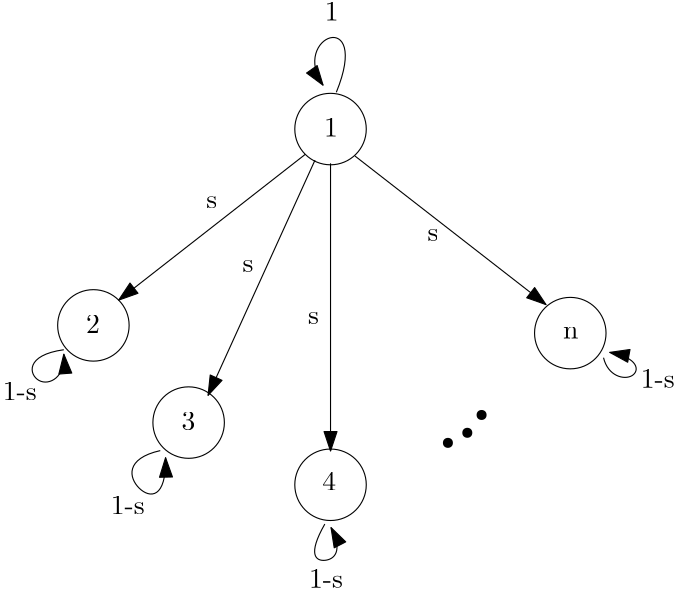 <?xml version="1.0"?>
<!DOCTYPE ipe SYSTEM "ipe.dtd">
<ipe version="70206" creator="Ipe 7.2.11">
<info created="D:20190403125002" modified="D:20200616181651"/>
<ipestyle name="basic">
<symbol name="arrow/arc(spx)">
<path stroke="sym-stroke" fill="sym-stroke" pen="sym-pen">
0 0 m
-1 0.333 l
-1 -0.333 l
h
</path>
</symbol>
<symbol name="arrow/farc(spx)">
<path stroke="sym-stroke" fill="white" pen="sym-pen">
0 0 m
-1 0.333 l
-1 -0.333 l
h
</path>
</symbol>
<symbol name="arrow/ptarc(spx)">
<path stroke="sym-stroke" fill="sym-stroke" pen="sym-pen">
0 0 m
-1 0.333 l
-0.8 0 l
-1 -0.333 l
h
</path>
</symbol>
<symbol name="arrow/fptarc(spx)">
<path stroke="sym-stroke" fill="white" pen="sym-pen">
0 0 m
-1 0.333 l
-0.8 0 l
-1 -0.333 l
h
</path>
</symbol>
<symbol name="mark/circle(sx)" transformations="translations">
<path fill="sym-stroke">
0.6 0 0 0.6 0 0 e
0.4 0 0 0.4 0 0 e
</path>
</symbol>
<symbol name="mark/disk(sx)" transformations="translations">
<path fill="sym-stroke">
0.6 0 0 0.6 0 0 e
</path>
</symbol>
<symbol name="mark/fdisk(sfx)" transformations="translations">
<group>
<path fill="sym-fill">
0.5 0 0 0.5 0 0 e
</path>
<path fill="sym-stroke" fillrule="eofill">
0.6 0 0 0.6 0 0 e
0.4 0 0 0.4 0 0 e
</path>
</group>
</symbol>
<symbol name="mark/box(sx)" transformations="translations">
<path fill="sym-stroke" fillrule="eofill">
-0.6 -0.6 m
0.6 -0.6 l
0.6 0.6 l
-0.6 0.6 l
h
-0.4 -0.4 m
0.4 -0.4 l
0.4 0.4 l
-0.4 0.4 l
h
</path>
</symbol>
<symbol name="mark/square(sx)" transformations="translations">
<path fill="sym-stroke">
-0.6 -0.6 m
0.6 -0.6 l
0.6 0.6 l
-0.6 0.6 l
h
</path>
</symbol>
<symbol name="mark/fsquare(sfx)" transformations="translations">
<group>
<path fill="sym-fill">
-0.5 -0.5 m
0.5 -0.5 l
0.5 0.5 l
-0.5 0.5 l
h
</path>
<path fill="sym-stroke" fillrule="eofill">
-0.6 -0.6 m
0.6 -0.6 l
0.6 0.6 l
-0.6 0.6 l
h
-0.4 -0.4 m
0.4 -0.4 l
0.4 0.4 l
-0.4 0.4 l
h
</path>
</group>
</symbol>
<symbol name="mark/cross(sx)" transformations="translations">
<group>
<path fill="sym-stroke">
-0.43 -0.57 m
0.57 0.43 l
0.43 0.57 l
-0.57 -0.43 l
h
</path>
<path fill="sym-stroke">
-0.43 0.57 m
0.57 -0.43 l
0.43 -0.57 l
-0.57 0.43 l
h
</path>
</group>
</symbol>
<symbol name="arrow/fnormal(spx)">
<path stroke="sym-stroke" fill="white" pen="sym-pen">
0 0 m
-1 0.333 l
-1 -0.333 l
h
</path>
</symbol>
<symbol name="arrow/pointed(spx)">
<path stroke="sym-stroke" fill="sym-stroke" pen="sym-pen">
0 0 m
-1 0.333 l
-0.8 0 l
-1 -0.333 l
h
</path>
</symbol>
<symbol name="arrow/fpointed(spx)">
<path stroke="sym-stroke" fill="white" pen="sym-pen">
0 0 m
-1 0.333 l
-0.8 0 l
-1 -0.333 l
h
</path>
</symbol>
<symbol name="arrow/linear(spx)">
<path stroke="sym-stroke" pen="sym-pen">
-1 0.333 m
0 0 l
-1 -0.333 l
</path>
</symbol>
<symbol name="arrow/fdouble(spx)">
<path stroke="sym-stroke" fill="white" pen="sym-pen">
0 0 m
-1 0.333 l
-1 -0.333 l
h
-1 0 m
-2 0.333 l
-2 -0.333 l
h
</path>
</symbol>
<symbol name="arrow/double(spx)">
<path stroke="sym-stroke" fill="sym-stroke" pen="sym-pen">
0 0 m
-1 0.333 l
-1 -0.333 l
h
-1 0 m
-2 0.333 l
-2 -0.333 l
h
</path>
</symbol>
<pen name="heavier" value="0.8"/>
<pen name="fat" value="1.2"/>
<pen name="ultrafat" value="2"/>
<symbolsize name="large" value="5"/>
<symbolsize name="small" value="2"/>
<symbolsize name="tiny" value="1.1"/>
<arrowsize name="large" value="10"/>
<arrowsize name="small" value="5"/>
<arrowsize name="tiny" value="3"/>
<color name="red" value="1 0 0"/>
<color name="green" value="0 1 0"/>
<color name="blue" value="0 0 1"/>
<color name="yellow" value="1 1 0"/>
<color name="orange" value="1 0.647 0"/>
<color name="gold" value="1 0.843 0"/>
<color name="purple" value="0.627 0.125 0.941"/>
<color name="gray" value="0.745"/>
<color name="brown" value="0.647 0.165 0.165"/>
<color name="navy" value="0 0 0.502"/>
<color name="pink" value="1 0.753 0.796"/>
<color name="seagreen" value="0.18 0.545 0.341"/>
<color name="turquoise" value="0.251 0.878 0.816"/>
<color name="violet" value="0.933 0.51 0.933"/>
<color name="darkblue" value="0 0 0.545"/>
<color name="darkcyan" value="0 0.545 0.545"/>
<color name="darkgray" value="0.663"/>
<color name="darkgreen" value="0 0.392 0"/>
<color name="darkmagenta" value="0.545 0 0.545"/>
<color name="darkorange" value="1 0.549 0"/>
<color name="darkred" value="0.545 0 0"/>
<color name="lightblue" value="0.678 0.847 0.902"/>
<color name="lightcyan" value="0.878 1 1"/>
<color name="lightgray" value="0.827"/>
<color name="lightgreen" value="0.565 0.933 0.565"/>
<color name="lightyellow" value="1 1 0.878"/>
<dashstyle name="dashed" value="[4] 0"/>
<dashstyle name="dotted" value="[1 3] 0"/>
<dashstyle name="dash dotted" value="[4 2 1 2] 0"/>
<dashstyle name="dash dot dotted" value="[4 2 1 2 1 2] 0"/>
<textsize name="large" value="\large"/>
<textsize name="Large" value="\Large"/>
<textsize name="LARGE" value="\LARGE"/>
<textsize name="huge" value="\huge"/>
<textsize name="Huge" value="\Huge"/>
<textsize name="small" value="\small"/>
<textsize name="footnote" value="\footnotesize"/>
<textsize name="tiny" value="\tiny"/>
<textstyle name="center" begin="\begin{center}" end="\end{center}"/>
<textstyle name="itemize" begin="\begin{itemize}" end="\end{itemize}"/>
<textstyle name="item" begin="\begin{itemize}\item{}" end="\end{itemize}"/>
<gridsize name="4 pts" value="4"/>
<gridsize name="8 pts (~3 mm)" value="8"/>
<gridsize name="16 pts (~6 mm)" value="16"/>
<gridsize name="32 pts (~12 mm)" value="32"/>
<gridsize name="10 pts (~3.5 mm)" value="10"/>
<gridsize name="20 pts (~7 mm)" value="20"/>
<gridsize name="14 pts (~5 mm)" value="14"/>
<gridsize name="28 pts (~10 mm)" value="28"/>
<gridsize name="56 pts (~20 mm)" value="56"/>
<anglesize name="90 deg" value="90"/>
<anglesize name="60 deg" value="60"/>
<anglesize name="45 deg" value="45"/>
<anglesize name="30 deg" value="30"/>
<anglesize name="22.5 deg" value="22.5"/>
<opacity name="10%" value="0.1"/>
<opacity name="30%" value="0.3"/>
<opacity name="50%" value="0.5"/>
<opacity name="75%" value="0.75"/>
<tiling name="falling" angle="-60" step="4" width="1"/>
<tiling name="rising" angle="30" step="4" width="1"/>
</ipestyle>
<page>
<layer name="alpha"/>
<view layers="alpha" active="alpha"/>
<path layer="alpha" matrix="1 0 0 1 -18.8937 -23.0923" stroke="black">
12.865 0 0 12.865 126.057 655.763 e
</path>
<path matrix="1 0 0 1 66.478 47.584" stroke="black">
12.865 0 0 12.865 126.057 655.763 e
</path>
<path matrix="1 0 0 1 15.395 -58.0807" stroke="black">
12.865 0 0 12.865 126.057 655.763 e
</path>
<path matrix="1 0 0 1 66.478 -80.4733" stroke="black">
12.865 0 0 12.865 126.057 655.763 e
</path>
<path matrix="1 0 0 1 152.791 -25.8724" stroke="black">
12.865 0 0 12.865 126.057 655.763 e
</path>
<path stroke="black" arrow="normal/normal">
183.438 694.25 m
116.261 641.768 l
</path>
<path stroke="black" arrow="normal/normal">
186.937 692.151 m
148.45 607.479 l
</path>
<path matrix="1 0 0 1 0 0.95553" stroke="black" arrow="normal/normal">
192.535 690.051 m
192.535 586.486 l
</path>
<use matrix="1 0 0 1 11.4664 10.1923" name="mark/disk(sx)" pos="223.325 580.188" size="normal" stroke="black"/>
<use matrix="1 0 0 1 0.95553 8.91828" name="mark/disk(sx)" pos="240.819 585.086" size="normal" stroke="black"/>
<use matrix="1 0 0 1 -8.59977 4.14063" name="mark/disk(sx)" pos="255.514 596.283" size="normal" stroke="black"/>
<path stroke="black" arrow="normal/normal">
194.621 716.592 m
200.991 732.199
192.392 742.392
183.792 727.74
189.844 719.14 c
</path>
<path stroke="black" arrow="normal/normal">
96.5202 623.906 m
82.5058 621.995
85.3724 607.662
97.1572 614.032
96.5202 622.313 c
</path>
<path stroke="black" arrow="normal/normal">
131.238 587.596 m
118.497 584.729
121.364 570.715
133.467 570.078
133.149 585.048 c
</path>
<path stroke="black" arrow="normal/normal">
190.481 561.159 m
184.11 550.011
190.481 545.552
197.169 551.286
192.71 559.885 c
</path>
<path matrix="1 0 0 1 -9.5553 14.0144" stroke="black" arrow="normal/normal">
300.367 607.025 m
301.959 600.336
313.744 597.469
313.107 607.025
302.596 608.936 c
</path>
<text matrix="1 0 0 1 3.1851 -2.86659" transformations="translations" pos="186.977 703.533" stroke="black" type="label" width="4.981" height="6.42" depth="0" valign="baseline">1</text>
<text matrix="1 0 0 1 0 -2.22957" transformations="translations" pos="104.483 632.187" stroke="black" type="label" width="4.981" height="6.42" depth="0" valign="baseline">2</text>
<text matrix="1 0 0 1 0.63702 -4.45914" transformations="translations" pos="138.245 599.381" stroke="black" type="label" width="4.981" height="6.42" depth="0" valign="baseline">3</text>
<text matrix="1 0 0 1 -3.1851 -5.09616" transformations="translations" pos="192.71 578.359" stroke="black" type="label" width="4.981" height="6.42" depth="0" valign="baseline">4</text>
<text matrix="1 0 0 1 -11.689 11.658" transformations="translations" pos="287.945 616.262" stroke="black" type="label" width="5.535" height="4.289" depth="0" valign="baseline">n</text>
<text matrix="1 0 0 1 -0.63702 -2.22957" transformations="translations" pos="148.437 677.097" stroke="black" type="label" width="3.93" height="4.289" depth="0" valign="baseline">s</text>
<text matrix="1 0 0 1 -0.31851 -2.54808" transformations="translations" pos="161.178 654.483" stroke="black" type="label" width="3.93" height="4.289" depth="0" valign="baseline">s</text>
<text matrix="1 0 0 1 -3.1851 -3.1851" transformations="translations" pos="187.614 636.328" stroke="black" type="label" width="3.93" height="4.289" depth="0" valign="baseline">s</text>
<text matrix="1 0 0 1 -17.1995 1.27404" transformations="translations" pos="244.627 661.808" stroke="black" type="label" width="3.93" height="4.289" depth="0" valign="baseline">s</text>
<text matrix="1 0 0 1 -7.32573 -6.05169" transformations="translations" pos="81.8688 611.802" stroke="black" type="label" width="12.232" height="6.42" depth="0" valign="baseline">1-s</text>
<text matrix="1 0 0 1 -7.00722 -5.41467" transformations="translations" pos="120.408 570.078" stroke="black" type="label" width="12.232" height="6.42" depth="0" valign="baseline">1-s</text>
<text matrix="1 0 0 1 -4.45914 -2.54808" transformations="translations" pos="189.207 540.775" stroke="black" type="label" width="12.232" height="6.42" depth="0" valign="baseline">1-s</text>
<text matrix="1 0 0 1 -13.6959 11.1478" transformations="translations" pos="317.885 599.062" stroke="black" type="label" width="12.232" height="6.42" depth="0" valign="baseline">1-s</text>
<text matrix="1 0 0 1 -0.95553 -1.27404" transformations="translations" pos="191.436 743.666" stroke="black" type="label" width="4.981" height="6.42" depth="0" valign="baseline">1</text>
<path stroke="black" arrow="normal/normal">
201.31 693.659 m
270.108 640.15 l
</path>
</page>
</ipe>
